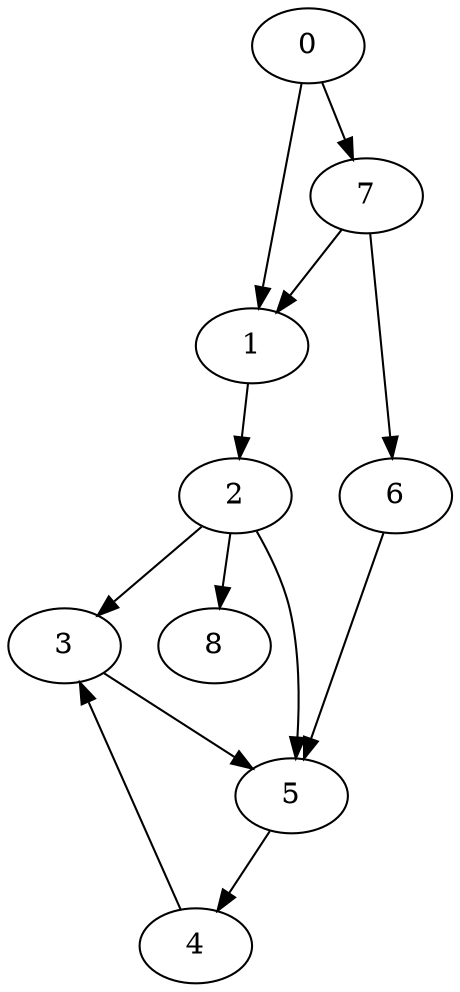 digraph tree {
    "0";
    "1";
    "2";
    "3";
    "5";
    "5";
    "8";
    "7";
    "1";
    "6";
    "5";
    "4";
    "3";
    "0" -> "1";
    "0" -> "7";
    "1" -> "2";
    "2" -> "3";
    "2" -> "5";
    "2" -> "8";
    "3" -> "5";
    "7" -> "1";
    "7" -> "6";
    "6" -> "5";
    "5" -> "4";
    "4" -> "3";
}
